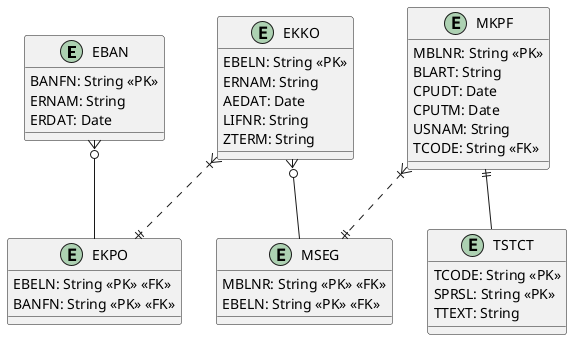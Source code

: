 @startuml

entity EBAN {
    BANFN: String <<PK>>
    ERNAM: String
    ERDAT: Date
}

entity EKKO {
    EBELN: String <<PK>>
    ERNAM: String
    AEDAT: Date
    LIFNR: String
    ZTERM: String
}

entity EKPO {
    EBELN: String <<PK>> <<FK>>
    BANFN: String <<PK>> <<FK>>
}

entity MKPF {
    MBLNR: String <<PK>>
    BLART: String
    CPUDT: Date
    CPUTM: Date
    USNAM: String
    TCODE: String <<FK>>
}

entity MSEG {
    MBLNR: String <<PK>> <<FK>>
    EBELN: String <<PK>> <<FK>>
}

entity TSTCT {
    TCODE: String <<PK>>
    SPRSL: String <<PK>>
    TTEXT: String
}

EKKO }|..|| EKPO
EBAN }o-- EKPO
MKPF }|..|| MSEG
EKKO }o-- MSEG
MKPF ||-- TSTCT

@enduml
